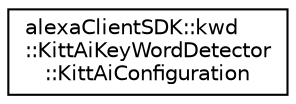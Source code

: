 digraph "Graphical Class Hierarchy"
{
  edge [fontname="Helvetica",fontsize="10",labelfontname="Helvetica",labelfontsize="10"];
  node [fontname="Helvetica",fontsize="10",shape=record];
  rankdir="LR";
  Node1 [label="alexaClientSDK::kwd\l::KittAiKeyWordDetector\l::KittAiConfiguration",height=0.2,width=0.4,color="black", fillcolor="white", style="filled",URL="$structalexa_client_s_d_k_1_1kwd_1_1_kitt_ai_key_word_detector_1_1_kitt_ai_configuration.html"];
}
